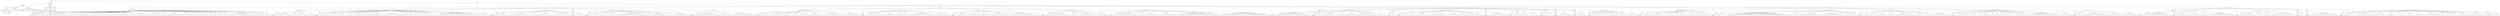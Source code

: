 digraph Tree {
	"t0" [label = "TEI"];
	"t1" [label = "teiHeader"];
	"t2" [label = "fileDesc"];
	"t3" [label = "titleStmt"];
	"t4" [label = "title"];
	"t5" [label = "title"];
	"t6" [label = "author"];
	"t7" [label = "surname"];
	"t8" [label = "forename"];
	"t9" [label = "date"];
	"t10" [label = "publicationStmt"];
	"t11" [label = "p"];
	"t12" [label = "idno"];
	"t13" [label = "sourceDesc"];
	"t14" [label = "genre"];
	"t15" [label = "inspiration"];
	"t16" [label = "structure"];
	"t17" [label = "type"];
	"t18" [label = "periode"];
	"t19" [label = "taille"];
	"t20" [label = "permalien"];
	"t21" [label = "profileDesc"];
	"t22" [label = "creation"];
	"t23" [label = "date"];
	"t24" [label = "date"];
	"t25" [label = "langUsage"];
	"t26" [label = "language"];
	"t27" [label = "textClass"];
	"t28" [label = "keywords"];
	"t29" [label = "term"];
	"t30" [label = "text"];
	"t31" [label = "body"];
	"t32" [label = "div1"];
	"t33" [label = "head"];
	"t34" [label = "div2"];
	"t35" [label = "head"];
	"t36" [label = "sp"];
	"t37" [label = "l"];
	"t38" [label = "l"];
	"t39" [label = "l"];
	"t40" [label = "l"];
	"t41" [label = "l"];
	"t42" [label = "sp"];
	"t43" [label = "l"];
	"t44" [label = "sp"];
	"t45" [label = "l"];
	"t46" [label = "sp"];
	"t47" [label = "l"];
	"t48" [label = "l"];
	"t49" [label = "l"];
	"t50" [label = "l"];
	"t51" [label = "l"];
	"t52" [label = "l"];
	"t53" [label = "l"];
	"t54" [label = "l"];
	"t55" [label = "l"];
	"t56" [label = "l"];
	"t57" [label = "sp"];
	"t58" [label = "l"];
	"t59" [label = "sp"];
	"t60" [label = "l"];
	"t61" [label = "l"];
	"t62" [label = "sp"];
	"t63" [label = "l"];
	"t64" [label = "sp"];
	"t65" [label = "l"];
	"t66" [label = "l"];
	"t67" [label = "l"];
	"t68" [label = "l"];
	"t69" [label = "sp"];
	"t70" [label = "l"];
	"t71" [label = "sp"];
	"t72" [label = "l"];
	"t73" [label = "sp"];
	"t74" [label = "l"];
	"t75" [label = "sp"];
	"t76" [label = "l"];
	"t77" [label = "l"];
	"t78" [label = "sp"];
	"t79" [label = "l"];
	"t80" [label = "sp"];
	"t81" [label = "l"];
	"t82" [label = "sp"];
	"t83" [label = "l"];
	"t84" [label = "sp"];
	"t85" [label = "l"];
	"t86" [label = "sp"];
	"t87" [label = "l"];
	"t88" [label = "sp"];
	"t89" [label = "l"];
	"t90" [label = "l"];
	"t91" [label = "sp"];
	"t92" [label = "l"];
	"t93" [label = "l"];
	"t94" [label = "l"];
	"t95" [label = "l"];
	"t96" [label = "sp"];
	"t97" [label = "l"];
	"t98" [label = "sp"];
	"t99" [label = "l"];
	"t100" [label = "sp"];
	"t101" [label = "l"];
	"t102" [label = "l"];
	"t103" [label = "l"];
	"t104" [label = "l"];
	"t105" [label = "l"];
	"t106" [label = "l"];
	"t107" [label = "l"];
	"t108" [label = "sp"];
	"t109" [label = "l"];
	"t110" [label = "l"];
	"t111" [label = "l"];
	"t112" [label = "l"];
	"t113" [label = "sp"];
	"t114" [label = "l"];
	"t115" [label = "sp"];
	"t116" [label = "l"];
	"t117" [label = "l"];
	"t118" [label = "sp"];
	"t119" [label = "l"];
	"t120" [label = "l"];
	"t121" [label = "l"];
	"t122" [label = "l"];
	"t123" [label = "l"];
	"t124" [label = "l"];
	"t125" [label = "sp"];
	"t126" [label = "l"];
	"t127" [label = "l"];
	"t128" [label = "l"];
	"t129" [label = "l"];
	"t130" [label = "l"];
	"t131" [label = "sp"];
	"t132" [label = "l"];
	"t133" [label = "sp"];
	"t134" [label = "l"];
	"t135" [label = "sp"];
	"t136" [label = "l"];
	"t137" [label = "sp"];
	"t138" [label = "l"];
	"t139" [label = "l"];
	"t140" [label = "l"];
	"t141" [label = "sp"];
	"t142" [label = "l"];
	"t143" [label = "l"];
	"t144" [label = "sp"];
	"t145" [label = "l"];
	"t146" [label = "l"];
	"t147" [label = "sp"];
	"t148" [label = "l"];
	"t149" [label = "l"];
	"t150" [label = "sp"];
	"t151" [label = "l"];
	"t152" [label = "l"];
	"t153" [label = "sp"];
	"t154" [label = "l"];
	"t155" [label = "l"];
	"t156" [label = "l"];
	"t157" [label = "l"];
	"t158" [label = "l"];
	"t159" [label = "l"];
	"t160" [label = "l"];
	"t161" [label = "l"];
	"t162" [label = "l"];
	"t163" [label = "l"];
	"t164" [label = "sp"];
	"t165" [label = "l"];
	"t166" [label = "sp"];
	"t167" [label = "l"];
	"t168" [label = "sp"];
	"t169" [label = "l"];
	"t170" [label = "sp"];
	"t171" [label = "l"];
	"t172" [label = "l"];
	"t173" [label = "sp"];
	"t174" [label = "l"];
	"t175" [label = "l"];
	"t176" [label = "div1"];
	"t177" [label = "head"];
	"t178" [label = "div2"];
	"t179" [label = "head"];
	"t180" [label = "listPerson"];
	"t181" [label = "sp"];
	"t182" [label = "l"];
	"t183" [label = "l"];
	"t184" [label = "l"];
	"t185" [label = "l"];
	"t186" [label = "l"];
	"t187" [label = "l"];
	"t188" [label = "l"];
	"t189" [label = "sp"];
	"t190" [label = "l"];
	"t191" [label = "sp"];
	"t192" [label = "l"];
	"t193" [label = "sp"];
	"t194" [label = "l"];
	"t195" [label = "l"];
	"t196" [label = "l"];
	"t197" [label = "l"];
	"t198" [label = "l"];
	"t199" [label = "sp"];
	"t200" [label = "l"];
	"t201" [label = "l"];
	"t202" [label = "div2"];
	"t203" [label = "head"];
	"t204" [label = "listPerson"];
	"t205" [label = "sp"];
	"t206" [label = "l"];
	"t207" [label = "l"];
	"t208" [label = "l"];
	"t209" [label = "l"];
	"t210" [label = "sp"];
	"t211" [label = "l"];
	"t212" [label = "sp"];
	"t213" [label = "l"];
	"t214" [label = "l"];
	"t215" [label = "sp"];
	"t216" [label = "l"];
	"t217" [label = "l"];
	"t218" [label = "l"];
	"t219" [label = "l"];
	"t220" [label = "sp"];
	"t221" [label = "l"];
	"t222" [label = "sp"];
	"t223" [label = "l"];
	"t224" [label = "l"];
	"t225" [label = "sp"];
	"t226" [label = "l"];
	"t227" [label = "l"];
	"t228" [label = "sp"];
	"t229" [label = "l"];
	"t230" [label = "sp"];
	"t231" [label = "l"];
	"t232" [label = "sp"];
	"t233" [label = "l"];
	"t234" [label = "sp"];
	"t235" [label = "l"];
	"t236" [label = "sp"];
	"t237" [label = "l"];
	"t238" [label = "l"];
	"t239" [label = "l"];
	"t240" [label = "l"];
	"t241" [label = "l"];
	"t242" [label = "l"];
	"t243" [label = "sp"];
	"t244" [label = "l"];
	"t245" [label = "l"];
	"t246" [label = "l"];
	"t247" [label = "l"];
	"t248" [label = "l"];
	"t249" [label = "l"];
	"t250" [label = "l"];
	"t251" [label = "l"];
	"t252" [label = "sp"];
	"t253" [label = "l"];
	"t254" [label = "l"];
	"t255" [label = "sp"];
	"t256" [label = "l"];
	"t257" [label = "sp"];
	"t258" [label = "l"];
	"t259" [label = "l"];
	"t260" [label = "sp"];
	"t261" [label = "l"];
	"t262" [label = "l"];
	"t263" [label = "sp"];
	"t264" [label = "l"];
	"t265" [label = "sp"];
	"t266" [label = "l"];
	"t267" [label = "sp"];
	"t268" [label = "l"];
	"t269" [label = "sp"];
	"t270" [label = "l"];
	"t271" [label = "sp"];
	"t272" [label = "l"];
	"t273" [label = "l"];
	"t274" [label = "sp"];
	"t275" [label = "l"];
	"t276" [label = "l"];
	"t277" [label = "l"];
	"t278" [label = "l"];
	"t279" [label = "l"];
	"t280" [label = "l"];
	"t281" [label = "l"];
	"t282" [label = "l"];
	"t283" [label = "l"];
	"t284" [label = "l"];
	"t285" [label = "l"];
	"t286" [label = "l"];
	"t287" [label = "l"];
	"t288" [label = "l"];
	"t289" [label = "l"];
	"t290" [label = "l"];
	"t291" [label = "l"];
	"t292" [label = "l"];
	"t293" [label = "sp"];
	"t294" [label = "l"];
	"t295" [label = "sp"];
	"t296" [label = "l"];
	"t297" [label = "l"];
	"t298" [label = "l"];
	"t299" [label = "l"];
	"t300" [label = "div2"];
	"t301" [label = "head"];
	"t302" [label = "listPerson"];
	"t303" [label = "sp"];
	"t304" [label = "l"];
	"t305" [label = "l"];
	"t306" [label = "l"];
	"t307" [label = "l"];
	"t308" [label = "l"];
	"t309" [label = "l"];
	"t310" [label = "sp"];
	"t311" [label = "l"];
	"t312" [label = "l"];
	"t313" [label = "l"];
	"t314" [label = "l"];
	"t315" [label = "l"];
	"t316" [label = "l"];
	"t317" [label = "l"];
	"t318" [label = "l"];
	"t319" [label = "sp"];
	"t320" [label = "l"];
	"t321" [label = "sp"];
	"t322" [label = "l"];
	"t323" [label = "l"];
	"t324" [label = "sp"];
	"t325" [label = "l"];
	"t326" [label = "l"];
	"t327" [label = "l"];
	"t328" [label = "l"];
	"t329" [label = "l"];
	"t330" [label = "l"];
	"t331" [label = "l"];
	"t332" [label = "sp"];
	"t333" [label = "l"];
	"t334" [label = "l"];
	"t335" [label = "sp"];
	"t336" [label = "l"];
	"t337" [label = "sp"];
	"t338" [label = "l"];
	"t339" [label = "sp"];
	"t340" [label = "l"];
	"t341" [label = "sp"];
	"t342" [label = "l"];
	"t343" [label = "l"];
	"t344" [label = "div2"];
	"t345" [label = "head"];
	"t346" [label = "listPerson"];
	"t347" [label = "sp"];
	"t348" [label = "l"];
	"t349" [label = "l"];
	"t350" [label = "l"];
	"t351" [label = "l"];
	"t352" [label = "div2"];
	"t353" [label = "head"];
	"t354" [label = "listPerson"];
	"t355" [label = "sp"];
	"t356" [label = "l"];
	"t357" [label = "l"];
	"t358" [label = "l"];
	"t359" [label = "l"];
	"t360" [label = "sp"];
	"t361" [label = "l"];
	"t362" [label = "l"];
	"t363" [label = "sp"];
	"t364" [label = "l"];
	"t365" [label = "sp"];
	"t366" [label = "l"];
	"t367" [label = "sp"];
	"t368" [label = "l"];
	"t369" [label = "l"];
	"t370" [label = "l"];
	"t371" [label = "l"];
	"t372" [label = "sp"];
	"t373" [label = "l"];
	"t374" [label = "l"];
	"t375" [label = "l"];
	"t376" [label = "l"];
	"t377" [label = "l"];
	"t378" [label = "l"];
	"t379" [label = "l"];
	"t380" [label = "l"];
	"t381" [label = "l"];
	"t382" [label = "l"];
	"t383" [label = "l"];
	"t384" [label = "sp"];
	"t385" [label = "l"];
	"t386" [label = "sp"];
	"t387" [label = "l"];
	"t388" [label = "sp"];
	"t389" [label = "l"];
	"t390" [label = "l"];
	"t391" [label = "l"];
	"t392" [label = "l"];
	"t393" [label = "l"];
	"t394" [label = "l"];
	"t395" [label = "l"];
	"t396" [label = "sp"];
	"t397" [label = "l"];
	"t398" [label = "l"];
	"t399" [label = "sp"];
	"t400" [label = "l"];
	"t401" [label = "l"];
	"t402" [label = "l"];
	"t403" [label = "l"];
	"t404" [label = "l"];
	"t405" [label = "l"];
	"t406" [label = "l"];
	"t407" [label = "div2"];
	"t408" [label = "head"];
	"t409" [label = "listPerson"];
	"t410" [label = "sp"];
	"t411" [label = "l"];
	"t412" [label = "l"];
	"t413" [label = "l"];
	"t414" [label = "l"];
	"t415" [label = "l"];
	"t416" [label = "l"];
	"t417" [label = "l"];
	"t418" [label = "l"];
	"t419" [label = "l"];
	"t420" [label = "l"];
	"t421" [label = "sp"];
	"t422" [label = "l"];
	"t423" [label = "sp"];
	"t424" [label = "l"];
	"t425" [label = "l"];
	"t426" [label = "l"];
	"t427" [label = "l"];
	"t428" [label = "sp"];
	"t429" [label = "l"];
	"t430" [label = "l"];
	"t431" [label = "l"];
	"t432" [label = "l"];
	"t433" [label = "l"];
	"t434" [label = "l"];
	"t435" [label = "l"];
	"t436" [label = "l"];
	"t437" [label = "l"];
	"t438" [label = "l"];
	"t439" [label = "div1"];
	"t440" [label = "head"];
	"t441" [label = "div2"];
	"t442" [label = "head"];
	"t443" [label = "listPerson"];
	"t444" [label = "sp"];
	"t445" [label = "l"];
	"t446" [label = "l"];
	"t447" [label = "l"];
	"t448" [label = "l"];
	"t449" [label = "sp"];
	"t450" [label = "l"];
	"t451" [label = "sp"];
	"t452" [label = "l"];
	"t453" [label = "l"];
	"t454" [label = "l"];
	"t455" [label = "l"];
	"t456" [label = "sp"];
	"t457" [label = "l"];
	"t458" [label = "l"];
	"t459" [label = "l"];
	"t460" [label = "l"];
	"t461" [label = "sp"];
	"t462" [label = "l"];
	"t463" [label = "l"];
	"t464" [label = "l"];
	"t465" [label = "sp"];
	"t466" [label = "l"];
	"t467" [label = "l"];
	"t468" [label = "l"];
	"t469" [label = "sp"];
	"t470" [label = "l"];
	"t471" [label = "sp"];
	"t472" [label = "l"];
	"t473" [label = "l"];
	"t474" [label = "l"];
	"t475" [label = "l"];
	"t476" [label = "l"];
	"t477" [label = "l"];
	"t478" [label = "sp"];
	"t479" [label = "l"];
	"t480" [label = "l"];
	"t481" [label = "l"];
	"t482" [label = "l"];
	"t483" [label = "l"];
	"t484" [label = "l"];
	"t485" [label = "l"];
	"t486" [label = "l"];
	"t487" [label = "sp"];
	"t488" [label = "l"];
	"t489" [label = "l"];
	"t490" [label = "l"];
	"t491" [label = "l"];
	"t492" [label = "l"];
	"t493" [label = "l"];
	"t494" [label = "l"];
	"t495" [label = "div2"];
	"t496" [label = "head"];
	"t497" [label = "listPerson"];
	"t498" [label = "sp"];
	"t499" [label = "l"];
	"t500" [label = "sp"];
	"t501" [label = "l"];
	"t502" [label = "sp"];
	"t503" [label = "l"];
	"t504" [label = "l"];
	"t505" [label = "l"];
	"t506" [label = "l"];
	"t507" [label = "l"];
	"t508" [label = "l"];
	"t509" [label = "sp"];
	"t510" [label = "l"];
	"t511" [label = "l"];
	"t512" [label = "l"];
	"t513" [label = "l"];
	"t514" [label = "sp"];
	"t515" [label = "l"];
	"t516" [label = "l"];
	"t517" [label = "l"];
	"t518" [label = "sp"];
	"t519" [label = "l"];
	"t520" [label = "sp"];
	"t521" [label = "l"];
	"t522" [label = "l"];
	"t523" [label = "sp"];
	"t524" [label = "l"];
	"t525" [label = "l"];
	"t526" [label = "l"];
	"t527" [label = "l"];
	"t528" [label = "l"];
	"t529" [label = "l"];
	"t530" [label = "l"];
	"t531" [label = "l"];
	"t532" [label = "l"];
	"t533" [label = "l"];
	"t534" [label = "l"];
	"t535" [label = "sp"];
	"t536" [label = "l"];
	"t537" [label = "l"];
	"t538" [label = "l"];
	"t539" [label = "l"];
	"t540" [label = "l"];
	"t541" [label = "sp"];
	"t542" [label = "l"];
	"t543" [label = "div2"];
	"t544" [label = "head"];
	"t545" [label = "listPerson"];
	"t546" [label = "sp"];
	"t547" [label = "l"];
	"t548" [label = "l"];
	"t549" [label = "l"];
	"t550" [label = "l"];
	"t551" [label = "l"];
	"t552" [label = "sp"];
	"t553" [label = "l"];
	"t554" [label = "l"];
	"t555" [label = "l"];
	"t556" [label = "l"];
	"t557" [label = "sp"];
	"t558" [label = "l"];
	"t559" [label = "sp"];
	"t560" [label = "l"];
	"t561" [label = "l"];
	"t562" [label = "l"];
	"t563" [label = "l"];
	"t564" [label = "l"];
	"t565" [label = "sp"];
	"t566" [label = "l"];
	"t567" [label = "l"];
	"t568" [label = "l"];
	"t569" [label = "l"];
	"t570" [label = "l"];
	"t571" [label = "l"];
	"t572" [label = "l"];
	"t573" [label = "sp"];
	"t574" [label = "l"];
	"t575" [label = "l"];
	"t576" [label = "l"];
	"t577" [label = "l"];
	"t578" [label = "l"];
	"t579" [label = "l"];
	"t580" [label = "l"];
	"t581" [label = "l"];
	"t582" [label = "l"];
	"t583" [label = "l"];
	"t584" [label = "l"];
	"t585" [label = "sp"];
	"t586" [label = "l"];
	"t587" [label = "l"];
	"t588" [label = "div2"];
	"t589" [label = "head"];
	"t590" [label = "listPerson"];
	"t591" [label = "sp"];
	"t592" [label = "l"];
	"t593" [label = "sp"];
	"t594" [label = "l"];
	"t595" [label = "l"];
	"t596" [label = "l"];
	"t597" [label = "l"];
	"t598" [label = "l"];
	"t599" [label = "l"];
	"t600" [label = "l"];
	"t601" [label = "l"];
	"t602" [label = "l"];
	"t603" [label = "sp"];
	"t604" [label = "l"];
	"t605" [label = "l"];
	"t606" [label = "l"];
	"t607" [label = "sp"];
	"t608" [label = "l"];
	"t609" [label = "sp"];
	"t610" [label = "l"];
	"t611" [label = "l"];
	"t612" [label = "l"];
	"t613" [label = "l"];
	"t614" [label = "l"];
	"t615" [label = "l"];
	"t616" [label = "sp"];
	"t617" [label = "l"];
	"t618" [label = "sp"];
	"t619" [label = "l"];
	"t620" [label = "l"];
	"t621" [label = "l"];
	"t622" [label = "l"];
	"t623" [label = "l"];
	"t624" [label = "div2"];
	"t625" [label = "head"];
	"t626" [label = "listPerson"];
	"t627" [label = "sp"];
	"t628" [label = "l"];
	"t629" [label = "sp"];
	"t630" [label = "l"];
	"t631" [label = "l"];
	"t632" [label = "l"];
	"t633" [label = "l"];
	"t634" [label = "l"];
	"t635" [label = "l"];
	"t636" [label = "l"];
	"t637" [label = "l"];
	"t638" [label = "l"];
	"t639" [label = "sp"];
	"t640" [label = "l"];
	"t641" [label = "sp"];
	"t642" [label = "l"];
	"t643" [label = "sp"];
	"t644" [label = "l"];
	"t645" [label = "l"];
	"t646" [label = "l"];
	"t647" [label = "l"];
	"t648" [label = "l"];
	"t649" [label = "l"];
	"t650" [label = "l"];
	"t651" [label = "sp"];
	"t652" [label = "l"];
	"t653" [label = "l"];
	"t654" [label = "l"];
	"t655" [label = "l"];
	"t656" [label = "l"];
	"t657" [label = "l"];
	"t658" [label = "l"];
	"t659" [label = "sp"];
	"t660" [label = "l"];
	"t661" [label = "l"];
	"t662" [label = "l"];
	"t663" [label = "l"];
	"t664" [label = "l"];
	"t665" [label = "l"];
	"t666" [label = "l"];
	"t667" [label = "l"];
	"t668" [label = "l"];
	"t669" [label = "l"];
	"t670" [label = "l"];
	"t671" [label = "l"];
	"t672" [label = "l"];
	"t673" [label = "l"];
	"t674" [label = "l"];
	"t675" [label = "l"];
	"t676" [label = "sp"];
	"t677" [label = "l"];
	"t678" [label = "sp"];
	"t679" [label = "l"];
	"t680" [label = "sp"];
	"t681" [label = "l"];
	"t682" [label = "l"];
	"t683" [label = "l"];
	"t684" [label = "l"];
	"t685" [label = "l"];
	"t686" [label = "l"];
	"t687" [label = "l"];
	"t688" [label = "l"];
	"t689" [label = "l"];
	"t690" [label = "l"];
	"t691" [label = "l"];
	"t692" [label = "l"];
	"t693" [label = "l"];
	"t694" [label = "l"];
	"t695" [label = "l"];
	"t696" [label = "l"];
	"t697" [label = "l"];
	"t698" [label = "l"];
	"t699" [label = "l"];
	"t700" [label = "l"];
	"t701" [label = "div1"];
	"t702" [label = "head"];
	"t703" [label = "div2"];
	"t704" [label = "head"];
	"t705" [label = "listPerson"];
	"t706" [label = "sp"];
	"t707" [label = "l"];
	"t708" [label = "l"];
	"t709" [label = "l"];
	"t710" [label = "l"];
	"t711" [label = "l"];
	"t712" [label = "l"];
	"t713" [label = "l"];
	"t714" [label = "l"];
	"t715" [label = "l"];
	"t716" [label = "l"];
	"t717" [label = "l"];
	"t718" [label = "l"];
	"t719" [label = "l"];
	"t720" [label = "l"];
	"t721" [label = "l"];
	"t722" [label = "div2"];
	"t723" [label = "head"];
	"t724" [label = "listPerson"];
	"t725" [label = "sp"];
	"t726" [label = "l"];
	"t727" [label = "l"];
	"t728" [label = "sp"];
	"t729" [label = "l"];
	"t730" [label = "sp"];
	"t731" [label = "l"];
	"t732" [label = "l"];
	"t733" [label = "l"];
	"t734" [label = "l"];
	"t735" [label = "l"];
	"t736" [label = "sp"];
	"t737" [label = "l"];
	"t738" [label = "l"];
	"t739" [label = "l"];
	"t740" [label = "l"];
	"t741" [label = "sp"];
	"t742" [label = "l"];
	"t743" [label = "l"];
	"t744" [label = "l"];
	"t745" [label = "l"];
	"t746" [label = "l"];
	"t747" [label = "sp"];
	"t748" [label = "l"];
	"t749" [label = "l"];
	"t750" [label = "l"];
	"t751" [label = "l"];
	"t752" [label = "l"];
	"t753" [label = "l"];
	"t754" [label = "sp"];
	"t755" [label = "l"];
	"t756" [label = "sp"];
	"t757" [label = "l"];
	"t758" [label = "sp"];
	"t759" [label = "l"];
	"t760" [label = "l"];
	"t761" [label = "l"];
	"t762" [label = "l"];
	"t763" [label = "div2"];
	"t764" [label = "head"];
	"t765" [label = "listPerson"];
	"t766" [label = "sp"];
	"t767" [label = "l"];
	"t768" [label = "l"];
	"t769" [label = "div2"];
	"t770" [label = "head"];
	"t771" [label = "listPerson"];
	"t772" [label = "sp"];
	"t773" [label = "l"];
	"t774" [label = "l"];
	"t775" [label = "l"];
	"t776" [label = "sp"];
	"t777" [label = "l"];
	"t778" [label = "l"];
	"t779" [label = "l"];
	"t780" [label = "sp"];
	"t781" [label = "l"];
	"t782" [label = "l"];
	"t783" [label = "l"];
	"t784" [label = "l"];
	"t785" [label = "l"];
	"t786" [label = "sp"];
	"t787" [label = "l"];
	"t788" [label = "sp"];
	"t789" [label = "l"];
	"t790" [label = "l"];
	"t791" [label = "l"];
	"t792" [label = "l"];
	"t793" [label = "l"];
	"t794" [label = "l"];
	"t795" [label = "l"];
	"t796" [label = "sp"];
	"t797" [label = "l"];
	"t798" [label = "l"];
	"t799" [label = "l"];
	"t800" [label = "l"];
	"t801" [label = "l"];
	"t802" [label = "l"];
	"t803" [label = "sp"];
	"t804" [label = "l"];
	"t805" [label = "l"];
	"t806" [label = "sp"];
	"t807" [label = "l"];
	"t808" [label = "l"];
	"t809" [label = "sp"];
	"t810" [label = "l"];
	"t811" [label = "sp"];
	"t812" [label = "l"];
	"t813" [label = "l"];
	"t814" [label = "l"];
	"t815" [label = "l"];
	"t816" [label = "div2"];
	"t817" [label = "head"];
	"t818" [label = "listPerson"];
	"t819" [label = "sp"];
	"t820" [label = "l"];
	"t821" [label = "l"];
	"t822" [label = "l"];
	"t823" [label = "l"];
	"t824" [label = "l"];
	"t825" [label = "l"];
	"t826" [label = "l"];
	"t827" [label = "l"];
	"t828" [label = "div2"];
	"t829" [label = "head"];
	"t830" [label = "listPerson"];
	"t831" [label = "sp"];
	"t832" [label = "l"];
	"t833" [label = "l"];
	"t834" [label = "l"];
	"t835" [label = "l"];
	"t836" [label = "sp"];
	"t837" [label = "l"];
	"t838" [label = "l"];
	"t839" [label = "l"];
	"t840" [label = "sp"];
	"t841" [label = "l"];
	"t842" [label = "l"];
	"t843" [label = "l"];
	"t844" [label = "l"];
	"t845" [label = "div2"];
	"t846" [label = "head"];
	"t847" [label = "listPerson"];
	"t848" [label = "sp"];
	"t849" [label = "l"];
	"t850" [label = "l"];
	"t851" [label = "sp"];
	"t852" [label = "l"];
	"t853" [label = "sp"];
	"t854" [label = "l"];
	"t855" [label = "div2"];
	"t856" [label = "head"];
	"t857" [label = "listPerson"];
	"t858" [label = "sp"];
	"t859" [label = "l"];
	"t860" [label = "l"];
	"t861" [label = "l"];
	"t862" [label = "l"];
	"t863" [label = "l"];
	"t864" [label = "l"];
	"t865" [label = "div2"];
	"t866" [label = "head"];
	"t867" [label = "listPerson"];
	"t868" [label = "sp"];
	"t869" [label = "l"];
	"t870" [label = "l"];
	"t871" [label = "l"];
	"t872" [label = "l"];
	"t873" [label = "div2"];
	"t874" [label = "head"];
	"t875" [label = "listPerson"];
	"t876" [label = "sp"];
	"t877" [label = "l"];
	"t878" [label = "sp"];
	"t879" [label = "l"];
	"t880" [label = "sp"];
	"t881" [label = "l"];
	"t882" [label = "sp"];
	"t883" [label = "l"];
	"t884" [label = "sp"];
	"t885" [label = "l"];
	"t886" [label = "sp"];
	"t887" [label = "l"];
	"t888" [label = "sp"];
	"t889" [label = "l"];
	"t890" [label = "l"];
	"t891" [label = "sp"];
	"t892" [label = "l"];
	"t893" [label = "sp"];
	"t894" [label = "l"];
	"t895" [label = "sp"];
	"t896" [label = "l"];
	"t897" [label = "sp"];
	"t898" [label = "l"];
	"t899" [label = "l"];
	"t900" [label = "l"];
	"t901" [label = "l"];
	"t902" [label = "sp"];
	"t903" [label = "l"];
	"t904" [label = "l"];
	"t905" [label = "l"];
	"t906" [label = "l"];
	"t907" [label = "div1"];
	"t908" [label = "head"];
	"t909" [label = "div2"];
	"t910" [label = "head"];
	"t911" [label = "listPerson"];
	"t912" [label = "sp"];
	"t913" [label = "l"];
	"t914" [label = "l"];
	"t915" [label = "l"];
	"t916" [label = "sp"];
	"t917" [label = "l"];
	"t918" [label = "l"];
	"t919" [label = "l"];
	"t920" [label = "l"];
	"t921" [label = "l"];
	"t922" [label = "l"];
	"t923" [label = "sp"];
	"t924" [label = "l"];
	"t925" [label = "sp"];
	"t926" [label = "l"];
	"t927" [label = "l"];
	"t928" [label = "sp"];
	"t929" [label = "l"];
	"t930" [label = "l"];
	"t931" [label = "sp"];
	"t932" [label = "l"];
	"t933" [label = "sp"];
	"t934" [label = "l"];
	"t935" [label = "sp"];
	"t936" [label = "l"];
	"t937" [label = "l"];
	"t938" [label = "sp"];
	"t939" [label = "l"];
	"t940" [label = "l"];
	"t941" [label = "l"];
	"t942" [label = "l"];
	"t943" [label = "l"];
	"t944" [label = "sp"];
	"t945" [label = "l"];
	"t946" [label = "l"];
	"t947" [label = "sp"];
	"t948" [label = "l"];
	"t949" [label = "sp"];
	"t950" [label = "l"];
	"t951" [label = "l"];
	"t952" [label = "div2"];
	"t953" [label = "head"];
	"t954" [label = "listPerson"];
	"t955" [label = "sp"];
	"t956" [label = "l"];
	"t957" [label = "l"];
	"t958" [label = "l"];
	"t959" [label = "l"];
	"t960" [label = "sp"];
	"t961" [label = "l"];
	"t962" [label = "l"];
	"t963" [label = "l"];
	"t964" [label = "l"];
	"t965" [label = "l"];
	"t966" [label = "l"];
	"t967" [label = "l"];
	"t968" [label = "l"];
	"t969" [label = "l"];
	"t970" [label = "l"];
	"t971" [label = "l"];
	"t972" [label = "l"];
	"t973" [label = "l"];
	"t974" [label = "l"];
	"t975" [label = "l"];
	"t976" [label = "l"];
	"t977" [label = "l"];
	"t978" [label = "l"];
	"t979" [label = "l"];
	"t980" [label = "l"];
	"t981" [label = "l"];
	"t982" [label = "l"];
	"t983" [label = "l"];
	"t984" [label = "l"];
	"t985" [label = "l"];
	"t986" [label = "l"];
	"t987" [label = "sp"];
	"t988" [label = "l"];
	"t989" [label = "l"];
	"t990" [label = "l"];
	"t991" [label = "l"];
	"t992" [label = "sp"];
	"t993" [label = "l"];
	"t994" [label = "l"];
	"t995" [label = "l"];
	"t996" [label = "l"];
	"t997" [label = "l"];
	"t998" [label = "l"];
	"t999" [label = "l"];
	"t1000" [label = "l"];
	"t1001" [label = "l"];
	"t1002" [label = "sp"];
	"t1003" [label = "l"];
	"t1004" [label = "l"];
	"t1005" [label = "l"];
	"t1006" [label = "l"];
	"t1007" [label = "l"];
	"t1008" [label = "l"];
	"t1009" [label = "l"];
	"t1010" [label = "l"];
	"t1011" [label = "sp"];
	"t1012" [label = "l"];
	"t1013" [label = "sp"];
	"t1014" [label = "l"];
	"t1015" [label = "sp"];
	"t1016" [label = "l"];
	"t1017" [label = "l"];
	"t1018" [label = "sp"];
	"t1019" [label = "l"];
	"t1020" [label = "l"];
	"t1021" [label = "sp"];
	"t1022" [label = "l"];
	"t1023" [label = "div2"];
	"t1024" [label = "head"];
	"t1025" [label = "listPerson"];
	"t1026" [label = "sp"];
	"t1027" [label = "l"];
	"t1028" [label = "l"];
	"t1029" [label = "l"];
	"t1030" [label = "sp"];
	"t1031" [label = "l"];
	"t1032" [label = "l"];
	"t1033" [label = "l"];
	"t1034" [label = "sp"];
	"t1035" [label = "l"];
	"t1036" [label = "l"];
	"t1037" [label = "l"];
	"t1038" [label = "l"];
	"t1039" [label = "sp"];
	"t1040" [label = "l"];
	"t1041" [label = "l"];
	"t1042" [label = "sp"];
	"t1043" [label = "l"];
	"t1044" [label = "l"];
	"t1045" [label = "sp"];
	"t1046" [label = "l"];
	"t1047" [label = "l"];
	"t1048" [label = "l"];
	"t1049" [label = "l"];
	"t1050" [label = "l"];
	"t1051" [label = "l"];
	"t1052" [label = "l"];
	"t1053" [label = "sp"];
	"t1054" [label = "l"];
	"t1055" [label = "sp"];
	"t1056" [label = "l"];
	"t1057" [label = "l"];
	"t1058" [label = "l"];
	"t1059" [label = "l"];
	"t1060" [label = "sp"];
	"t1061" [label = "l"];
	"t1062" [label = "l"];
	"t1063" [label = "sp"];
	"t1064" [label = "l"];
	"t1065" [label = "l"];
	"t1066" [label = "l"];
	"t1067" [label = "l"];
	"t1068" [label = "l"];
	"t1069" [label = "l"];
	"t1070" [label = "l"];
	"t1071" [label = "l"];
	"t1072" [label = "div2"];
	"t1073" [label = "head"];
	"t1074" [label = "listPerson"];
	"t1075" [label = "sp"];
	"t1076" [label = "l"];
	"t1077" [label = "l"];
	"t1078" [label = "sp"];
	"t1079" [label = "l"];
	"t1080" [label = "l"];
	"t1081" [label = "sp"];
	"t1082" [label = "l"];
	"t1083" [label = "l"];
	"t1084" [label = "sp"];
	"t1085" [label = "l"];
	"t1086" [label = "l"];
	"t1087" [label = "l"];
	"t1088" [label = "sp"];
	"t1089" [label = "l"];
	"t1090" [label = "sp"];
	"t1091" [label = "l"];
	"t1092" [label = "l"];
	"t1093" [label = "l"];
	"t1094" [label = "l"];
	"t1095" [label = "sp"];
	"t1096" [label = "l"];
	"t1097" [label = "l"];
	"t1098" [label = "sp"];
	"t1099" [label = "l"];
	"t1100" [label = "l"];
	"t1101" [label = "l"];
	"t1102" [label = "sp"];
	"t1103" [label = "l"];
	"t1104" [label = "l"];
	"t1105" [label = "sp"];
	"t1106" [label = "l"];
	"t1107" [label = "sp"];
	"t1108" [label = "l"];
	"t1109" [label = "l"];
	"t1110" [label = "sp"];
	"t1111" [label = "l"];
	"t1112" [label = "sp"];
	"t1113" [label = "l"];
	"t1114" [label = "sp"];
	"t1115" [label = "l"];
	"t1116" [label = "sp"];
	"t1117" [label = "l"];
	"t1118" [label = "l"];
	"t1119" [label = "sp"];
	"t1120" [label = "l"];
	"t1121" [label = "l"];
	"t1122" [label = "l"];
	"t1123" [label = "l"];
	"t1124" [label = "l"];
	"t1125" [label = "l"];
	"t1126" [label = "l"];
	"t1127" [label = "l"];
	"t1128" [label = "l"];
	"t1129" [label = "l"];
	"t1130" [label = "l"];
	"t1131" [label = "l"];
	"t1132" [label = "l"];
	"t1133" [label = "l"];
	"t1134" [label = "sp"];
	"t1135" [label = "l"];
	"t1136" [label = "l"];
	"t1137" [label = "l"];
	"t1138" [label = "l"];
	"t1139" [label = "l"];
	"t1140" [label = "div2"];
	"t1141" [label = "head"];
	"t1142" [label = "listPerson"];
	"t1143" [label = "sp"];
	"t1144" [label = "l"];
	"t1145" [label = "l"];
	"t1146" [label = "sp"];
	"t1147" [label = "l"];
	"t1148" [label = "l"];
	"t1149" [label = "l"];
	"t1150" [label = "l"];
	"t1151" [label = "l"];
	"t1152" [label = "l"];
	"t1153" [label = "l"];
	"t1154" [label = "l"];
	"t1155" [label = "l"];
	"t1156" [label = "l"];
	"t1157" [label = "l"];
	"t1158" [label = "sp"];
	"t1159" [label = "l"];
	"t1160" [label = "l"];
	"t1161" [label = "l"];
	"t1162" [label = "l"];
	"t1163" [label = "l"];
	"t1164" [label = "l"];
	"t1165" [label = "sp"];
	"t1166" [label = "l"];
	"t1167" [label = "l"];
	"t1168" [label = "l"];
	"t1169" [label = "l"];
	"t1170" [label = "l"];
	"t1171" [label = "l"];
	"t1172" [label = "div1"];
	"t1173" [label = "head"];
	"t1174" [label = "div2"];
	"t1175" [label = "head"];
	"t1176" [label = "listPerson"];
	"t1177" [label = "sp"];
	"t1178" [label = "l"];
	"t1179" [label = "l"];
	"t1180" [label = "l"];
	"t1181" [label = "l"];
	"t1182" [label = "l"];
	"t1183" [label = "l"];
	"t1184" [label = "l"];
	"t1185" [label = "l"];
	"t1186" [label = "l"];
	"t1187" [label = "l"];
	"t1188" [label = "l"];
	"t1189" [label = "l"];
	"t1190" [label = "div2"];
	"t1191" [label = "head"];
	"t1192" [label = "listPerson"];
	"t1193" [label = "sp"];
	"t1194" [label = "l"];
	"t1195" [label = "sp"];
	"t1196" [label = "l"];
	"t1197" [label = "l"];
	"t1198" [label = "l"];
	"t1199" [label = "sp"];
	"t1200" [label = "l"];
	"t1201" [label = "l"];
	"t1202" [label = "l"];
	"t1203" [label = "l"];
	"t1204" [label = "l"];
	"t1205" [label = "l"];
	"t1206" [label = "l"];
	"t1207" [label = "sp"];
	"t1208" [label = "l"];
	"t1209" [label = "l"];
	"t1210" [label = "sp"];
	"t1211" [label = "l"];
	"t1212" [label = "l"];
	"t1213" [label = "l"];
	"t1214" [label = "l"];
	"t1215" [label = "l"];
	"t1216" [label = "l"];
	"t1217" [label = "l"];
	"t1218" [label = "l"];
	"t1219" [label = "l"];
	"t1220" [label = "l"];
	"t1221" [label = "l"];
	"t1222" [label = "div2"];
	"t1223" [label = "head"];
	"t1224" [label = "listPerson"];
	"t1225" [label = "sp"];
	"t1226" [label = "l"];
	"t1227" [label = "l"];
	"t1228" [label = "l"];
	"t1229" [label = "l"];
	"t1230" [label = "l"];
	"t1231" [label = "l"];
	"t1232" [label = "l"];
	"t1233" [label = "sp"];
	"t1234" [label = "l"];
	"t1235" [label = "sp"];
	"t1236" [label = "l"];
	"t1237" [label = "l"];
	"t1238" [label = "sp"];
	"t1239" [label = "l"];
	"t1240" [label = "l"];
	"t1241" [label = "l"];
	"t1242" [label = "sp"];
	"t1243" [label = "l"];
	"t1244" [label = "l"];
	"t1245" [label = "l"];
	"t1246" [label = "l"];
	"t1247" [label = "l"];
	"t1248" [label = "l"];
	"t1249" [label = "l"];
	"t1250" [label = "l"];
	"t1251" [label = "l"];
	"t1252" [label = "sp"];
	"t1253" [label = "l"];
	"t1254" [label = "div2"];
	"t1255" [label = "head"];
	"t1256" [label = "listPerson"];
	"t1257" [label = "sp"];
	"t1258" [label = "l"];
	"t1259" [label = "l"];
	"t1260" [label = "div2"];
	"t1261" [label = "head"];
	"t1262" [label = "listPerson"];
	"t1263" [label = "sp"];
	"t1264" [label = "l"];
	"t1265" [label = "l"];
	"t1266" [label = "l"];
	"t1267" [label = "l"];
	"t1268" [label = "l"];
	"t1269" [label = "l"];
	"t1270" [label = "l"];
	"t1271" [label = "l"];
	"t1272" [label = "l"];
	"t1273" [label = "l"];
	"t1274" [label = "l"];
	"t1275" [label = "l"];
	"t1276" [label = "div2"];
	"t1277" [label = "head"];
	"t1278" [label = "listPerson"];
	"t1279" [label = "sp"];
	"t1280" [label = "l"];
	"t1281" [label = "l"];
	"t1282" [label = "l"];
	"t1283" [label = "sp"];
	"t1284" [label = "l"];
	"t1285" [label = "sp"];
	"t1286" [label = "l"];
	"t1287" [label = "sp"];
	"t1288" [label = "l"];
	"t1289" [label = "l"];
	"t1290" [label = "l"];
	"t1291" [label = "l"];
	"t1292" [label = "l"];
	"t1293" [label = "l"];
	"t1294" [label = "sp"];
	"t1295" [label = "l"];
	"t1296" [label = "l"];
	"t1297" [label = "l"];
	"t1298" [label = "l"];
	"t1299" [label = "l"];
	"t1300" [label = "l"];
	"t1301" [label = "sp"];
	"t1302" [label = "l"];
	"t1303" [label = "l"];
	"t1304" [label = "l"];
	"t1305" [label = "l"];
	"t1306" [label = "sp"];
	"t1307" [label = "l"];
	"t1308" [label = "l"];
	"t1309" [label = "sp"];
	"t1310" [label = "l"];
	"t1311" [label = "l"];
	"t1312" [label = "sp"];
	"t1313" [label = "l"];
	"t1314" [label = "l"];
	"t1315" [label = "sp"];
	"t1316" [label = "l"];
	"t1317" [label = "l"];
	"t1318" [label = "sp"];
	"t1319" [label = "l"];
	"t1320" [label = "l"];
	"t1321" [label = "l"];
	"t1322" [label = "l"];
	"t1323" [label = "sp"];
	"t1324" [label = "l"];
	"t1325" [label = "l"];
	"t1326" [label = "l"];
	"t1327" [label = "l"];
	"t1328" [label = "l"];
	"t1329" [label = "l"];
	"t1330" [label = "l"];
	"t1331" [label = "sp"];
	"t1332" [label = "l"];
	"t1333" [label = "l"];
	"t1334" [label = "sp"];
	"t1335" [label = "l"];
	"t1336" [label = "l"];
	"t1337" [label = "sp"];
	"t1338" [label = "l"];
	"t1339" [label = "sp"];
	"t1340" [label = "l"];
	"t1341" [label = "sp"];
	"t1342" [label = "l"];
	"t1343" [label = "l"];
	"t1344" [label = "l"];
	"t1345" [label = "l"];
	"t1346" [label = "l"];
	"t1347" [label = "l"];
	"t1348" [label = "sp"];
	"t1349" [label = "l"];
	"t1350" [label = "l"];
	"t1351" [label = "l"];
	"t1352" [label = "l"];
	"t1353" [label = "l"];
	"t1354" [label = "sp"];
	"t1355" [label = "l"];
	"t1356" [label = "l"];
	"t1357" [label = "l"];
	"t1358" [label = "l"];
	"t1359" [label = "l"];
	"t1360" [label = "sp"];
	"t1361" [label = "l"];
	"t1362" [label = "l"];
	"t0" -> "t1";
	"t1" -> "t2";
	"t2" -> "t3";
	"t3" -> "t4";
	"t3" -> "t5";
	"t3" -> "t6";
	"t6" -> "t7";
	"t6" -> "t8";
	"t3" -> "t9";
	"t2" -> "t10";
	"t10" -> "t11";
	"t10" -> "t12";
	"t2" -> "t13";
	"t13" -> "t14";
	"t13" -> "t15";
	"t13" -> "t16";
	"t13" -> "t17";
	"t13" -> "t18";
	"t13" -> "t19";
	"t13" -> "t20";
	"t1" -> "t21";
	"t21" -> "t22";
	"t22" -> "t23";
	"t22" -> "t24";
	"t21" -> "t25";
	"t25" -> "t26";
	"t21" -> "t27";
	"t27" -> "t28";
	"t28" -> "t29";
	"t0" -> "t30";
	"t30" -> "t31";
	"t31" -> "t32";
	"t32" -> "t33";
	"t32" -> "t34";
	"t34" -> "t35";
	"t34" -> "t36";
	"t36" -> "t37";
	"t36" -> "t38";
	"t36" -> "t39";
	"t36" -> "t40";
	"t36" -> "t41";
	"t34" -> "t42";
	"t42" -> "t43";
	"t34" -> "t44";
	"t44" -> "t45";
	"t34" -> "t46";
	"t46" -> "t47";
	"t46" -> "t48";
	"t46" -> "t49";
	"t46" -> "t50";
	"t46" -> "t51";
	"t46" -> "t52";
	"t46" -> "t53";
	"t46" -> "t54";
	"t46" -> "t55";
	"t46" -> "t56";
	"t34" -> "t57";
	"t57" -> "t58";
	"t34" -> "t59";
	"t59" -> "t60";
	"t59" -> "t61";
	"t34" -> "t62";
	"t62" -> "t63";
	"t34" -> "t64";
	"t64" -> "t65";
	"t64" -> "t66";
	"t64" -> "t67";
	"t64" -> "t68";
	"t34" -> "t69";
	"t69" -> "t70";
	"t34" -> "t71";
	"t71" -> "t72";
	"t34" -> "t73";
	"t73" -> "t74";
	"t34" -> "t75";
	"t75" -> "t76";
	"t75" -> "t77";
	"t34" -> "t78";
	"t78" -> "t79";
	"t34" -> "t80";
	"t80" -> "t81";
	"t34" -> "t82";
	"t82" -> "t83";
	"t34" -> "t84";
	"t84" -> "t85";
	"t34" -> "t86";
	"t86" -> "t87";
	"t34" -> "t88";
	"t88" -> "t89";
	"t88" -> "t90";
	"t34" -> "t91";
	"t91" -> "t92";
	"t91" -> "t93";
	"t91" -> "t94";
	"t91" -> "t95";
	"t34" -> "t96";
	"t96" -> "t97";
	"t34" -> "t98";
	"t98" -> "t99";
	"t34" -> "t100";
	"t100" -> "t101";
	"t100" -> "t102";
	"t100" -> "t103";
	"t100" -> "t104";
	"t100" -> "t105";
	"t100" -> "t106";
	"t100" -> "t107";
	"t34" -> "t108";
	"t108" -> "t109";
	"t108" -> "t110";
	"t108" -> "t111";
	"t108" -> "t112";
	"t34" -> "t113";
	"t113" -> "t114";
	"t34" -> "t115";
	"t115" -> "t116";
	"t115" -> "t117";
	"t34" -> "t118";
	"t118" -> "t119";
	"t118" -> "t120";
	"t118" -> "t121";
	"t118" -> "t122";
	"t118" -> "t123";
	"t118" -> "t124";
	"t34" -> "t125";
	"t125" -> "t126";
	"t125" -> "t127";
	"t125" -> "t128";
	"t125" -> "t129";
	"t125" -> "t130";
	"t34" -> "t131";
	"t131" -> "t132";
	"t34" -> "t133";
	"t133" -> "t134";
	"t34" -> "t135";
	"t135" -> "t136";
	"t34" -> "t137";
	"t137" -> "t138";
	"t137" -> "t139";
	"t137" -> "t140";
	"t34" -> "t141";
	"t141" -> "t142";
	"t141" -> "t143";
	"t34" -> "t144";
	"t144" -> "t145";
	"t144" -> "t146";
	"t34" -> "t147";
	"t147" -> "t148";
	"t147" -> "t149";
	"t34" -> "t150";
	"t150" -> "t151";
	"t150" -> "t152";
	"t34" -> "t153";
	"t153" -> "t154";
	"t153" -> "t155";
	"t153" -> "t156";
	"t153" -> "t157";
	"t153" -> "t158";
	"t153" -> "t159";
	"t153" -> "t160";
	"t153" -> "t161";
	"t153" -> "t162";
	"t153" -> "t163";
	"t34" -> "t164";
	"t164" -> "t165";
	"t34" -> "t166";
	"t166" -> "t167";
	"t34" -> "t168";
	"t168" -> "t169";
	"t34" -> "t170";
	"t170" -> "t171";
	"t170" -> "t172";
	"t34" -> "t173";
	"t173" -> "t174";
	"t173" -> "t175";
	"t31" -> "t176";
	"t176" -> "t177";
	"t176" -> "t178";
	"t178" -> "t179";
	"t179" -> "t180";
	"t178" -> "t181";
	"t181" -> "t182";
	"t181" -> "t183";
	"t181" -> "t184";
	"t181" -> "t185";
	"t181" -> "t186";
	"t181" -> "t187";
	"t181" -> "t188";
	"t178" -> "t189";
	"t189" -> "t190";
	"t178" -> "t191";
	"t191" -> "t192";
	"t178" -> "t193";
	"t193" -> "t194";
	"t193" -> "t195";
	"t193" -> "t196";
	"t193" -> "t197";
	"t193" -> "t198";
	"t178" -> "t199";
	"t199" -> "t200";
	"t199" -> "t201";
	"t176" -> "t202";
	"t202" -> "t203";
	"t203" -> "t204";
	"t202" -> "t205";
	"t205" -> "t206";
	"t205" -> "t207";
	"t205" -> "t208";
	"t205" -> "t209";
	"t202" -> "t210";
	"t210" -> "t211";
	"t202" -> "t212";
	"t212" -> "t213";
	"t212" -> "t214";
	"t202" -> "t215";
	"t215" -> "t216";
	"t215" -> "t217";
	"t215" -> "t218";
	"t215" -> "t219";
	"t202" -> "t220";
	"t220" -> "t221";
	"t202" -> "t222";
	"t222" -> "t223";
	"t222" -> "t224";
	"t202" -> "t225";
	"t225" -> "t226";
	"t225" -> "t227";
	"t202" -> "t228";
	"t228" -> "t229";
	"t202" -> "t230";
	"t230" -> "t231";
	"t202" -> "t232";
	"t232" -> "t233";
	"t202" -> "t234";
	"t234" -> "t235";
	"t202" -> "t236";
	"t236" -> "t237";
	"t236" -> "t238";
	"t236" -> "t239";
	"t236" -> "t240";
	"t236" -> "t241";
	"t236" -> "t242";
	"t202" -> "t243";
	"t243" -> "t244";
	"t243" -> "t245";
	"t243" -> "t246";
	"t243" -> "t247";
	"t243" -> "t248";
	"t243" -> "t249";
	"t243" -> "t250";
	"t243" -> "t251";
	"t202" -> "t252";
	"t252" -> "t253";
	"t252" -> "t254";
	"t202" -> "t255";
	"t255" -> "t256";
	"t202" -> "t257";
	"t257" -> "t258";
	"t257" -> "t259";
	"t202" -> "t260";
	"t260" -> "t261";
	"t260" -> "t262";
	"t202" -> "t263";
	"t263" -> "t264";
	"t202" -> "t265";
	"t265" -> "t266";
	"t202" -> "t267";
	"t267" -> "t268";
	"t202" -> "t269";
	"t269" -> "t270";
	"t202" -> "t271";
	"t271" -> "t272";
	"t271" -> "t273";
	"t202" -> "t274";
	"t274" -> "t275";
	"t274" -> "t276";
	"t274" -> "t277";
	"t274" -> "t278";
	"t274" -> "t279";
	"t274" -> "t280";
	"t274" -> "t281";
	"t274" -> "t282";
	"t274" -> "t283";
	"t274" -> "t284";
	"t274" -> "t285";
	"t274" -> "t286";
	"t274" -> "t287";
	"t274" -> "t288";
	"t274" -> "t289";
	"t274" -> "t290";
	"t274" -> "t291";
	"t274" -> "t292";
	"t202" -> "t293";
	"t293" -> "t294";
	"t202" -> "t295";
	"t295" -> "t296";
	"t295" -> "t297";
	"t295" -> "t298";
	"t295" -> "t299";
	"t176" -> "t300";
	"t300" -> "t301";
	"t301" -> "t302";
	"t300" -> "t303";
	"t303" -> "t304";
	"t303" -> "t305";
	"t303" -> "t306";
	"t303" -> "t307";
	"t303" -> "t308";
	"t303" -> "t309";
	"t300" -> "t310";
	"t310" -> "t311";
	"t310" -> "t312";
	"t310" -> "t313";
	"t310" -> "t314";
	"t310" -> "t315";
	"t310" -> "t316";
	"t310" -> "t317";
	"t310" -> "t318";
	"t300" -> "t319";
	"t319" -> "t320";
	"t300" -> "t321";
	"t321" -> "t322";
	"t321" -> "t323";
	"t300" -> "t324";
	"t324" -> "t325";
	"t324" -> "t326";
	"t324" -> "t327";
	"t324" -> "t328";
	"t324" -> "t329";
	"t324" -> "t330";
	"t324" -> "t331";
	"t300" -> "t332";
	"t332" -> "t333";
	"t332" -> "t334";
	"t300" -> "t335";
	"t335" -> "t336";
	"t300" -> "t337";
	"t337" -> "t338";
	"t300" -> "t339";
	"t339" -> "t340";
	"t300" -> "t341";
	"t341" -> "t342";
	"t341" -> "t343";
	"t176" -> "t344";
	"t344" -> "t345";
	"t345" -> "t346";
	"t344" -> "t347";
	"t347" -> "t348";
	"t347" -> "t349";
	"t347" -> "t350";
	"t347" -> "t351";
	"t176" -> "t352";
	"t352" -> "t353";
	"t353" -> "t354";
	"t352" -> "t355";
	"t355" -> "t356";
	"t355" -> "t357";
	"t355" -> "t358";
	"t355" -> "t359";
	"t352" -> "t360";
	"t360" -> "t361";
	"t360" -> "t362";
	"t352" -> "t363";
	"t363" -> "t364";
	"t352" -> "t365";
	"t365" -> "t366";
	"t352" -> "t367";
	"t367" -> "t368";
	"t367" -> "t369";
	"t367" -> "t370";
	"t367" -> "t371";
	"t352" -> "t372";
	"t372" -> "t373";
	"t372" -> "t374";
	"t372" -> "t375";
	"t372" -> "t376";
	"t372" -> "t377";
	"t372" -> "t378";
	"t372" -> "t379";
	"t372" -> "t380";
	"t372" -> "t381";
	"t372" -> "t382";
	"t372" -> "t383";
	"t352" -> "t384";
	"t384" -> "t385";
	"t352" -> "t386";
	"t386" -> "t387";
	"t352" -> "t388";
	"t388" -> "t389";
	"t388" -> "t390";
	"t388" -> "t391";
	"t388" -> "t392";
	"t388" -> "t393";
	"t388" -> "t394";
	"t388" -> "t395";
	"t352" -> "t396";
	"t396" -> "t397";
	"t396" -> "t398";
	"t352" -> "t399";
	"t399" -> "t400";
	"t399" -> "t401";
	"t399" -> "t402";
	"t399" -> "t403";
	"t399" -> "t404";
	"t399" -> "t405";
	"t399" -> "t406";
	"t176" -> "t407";
	"t407" -> "t408";
	"t408" -> "t409";
	"t407" -> "t410";
	"t410" -> "t411";
	"t410" -> "t412";
	"t410" -> "t413";
	"t410" -> "t414";
	"t410" -> "t415";
	"t410" -> "t416";
	"t410" -> "t417";
	"t410" -> "t418";
	"t410" -> "t419";
	"t410" -> "t420";
	"t407" -> "t421";
	"t421" -> "t422";
	"t407" -> "t423";
	"t423" -> "t424";
	"t423" -> "t425";
	"t423" -> "t426";
	"t423" -> "t427";
	"t407" -> "t428";
	"t428" -> "t429";
	"t428" -> "t430";
	"t428" -> "t431";
	"t428" -> "t432";
	"t428" -> "t433";
	"t428" -> "t434";
	"t428" -> "t435";
	"t428" -> "t436";
	"t428" -> "t437";
	"t428" -> "t438";
	"t31" -> "t439";
	"t439" -> "t440";
	"t439" -> "t441";
	"t441" -> "t442";
	"t442" -> "t443";
	"t441" -> "t444";
	"t444" -> "t445";
	"t444" -> "t446";
	"t444" -> "t447";
	"t444" -> "t448";
	"t441" -> "t449";
	"t449" -> "t450";
	"t441" -> "t451";
	"t451" -> "t452";
	"t451" -> "t453";
	"t451" -> "t454";
	"t451" -> "t455";
	"t441" -> "t456";
	"t456" -> "t457";
	"t456" -> "t458";
	"t456" -> "t459";
	"t456" -> "t460";
	"t441" -> "t461";
	"t461" -> "t462";
	"t461" -> "t463";
	"t461" -> "t464";
	"t441" -> "t465";
	"t465" -> "t466";
	"t465" -> "t467";
	"t465" -> "t468";
	"t441" -> "t469";
	"t469" -> "t470";
	"t441" -> "t471";
	"t471" -> "t472";
	"t471" -> "t473";
	"t471" -> "t474";
	"t471" -> "t475";
	"t471" -> "t476";
	"t471" -> "t477";
	"t441" -> "t478";
	"t478" -> "t479";
	"t478" -> "t480";
	"t478" -> "t481";
	"t478" -> "t482";
	"t478" -> "t483";
	"t478" -> "t484";
	"t478" -> "t485";
	"t478" -> "t486";
	"t441" -> "t487";
	"t487" -> "t488";
	"t487" -> "t489";
	"t487" -> "t490";
	"t487" -> "t491";
	"t487" -> "t492";
	"t487" -> "t493";
	"t487" -> "t494";
	"t439" -> "t495";
	"t495" -> "t496";
	"t496" -> "t497";
	"t495" -> "t498";
	"t498" -> "t499";
	"t495" -> "t500";
	"t500" -> "t501";
	"t495" -> "t502";
	"t502" -> "t503";
	"t502" -> "t504";
	"t502" -> "t505";
	"t502" -> "t506";
	"t502" -> "t507";
	"t502" -> "t508";
	"t495" -> "t509";
	"t509" -> "t510";
	"t509" -> "t511";
	"t509" -> "t512";
	"t509" -> "t513";
	"t495" -> "t514";
	"t514" -> "t515";
	"t514" -> "t516";
	"t514" -> "t517";
	"t495" -> "t518";
	"t518" -> "t519";
	"t495" -> "t520";
	"t520" -> "t521";
	"t520" -> "t522";
	"t495" -> "t523";
	"t523" -> "t524";
	"t523" -> "t525";
	"t523" -> "t526";
	"t523" -> "t527";
	"t523" -> "t528";
	"t523" -> "t529";
	"t523" -> "t530";
	"t523" -> "t531";
	"t523" -> "t532";
	"t523" -> "t533";
	"t523" -> "t534";
	"t495" -> "t535";
	"t535" -> "t536";
	"t535" -> "t537";
	"t535" -> "t538";
	"t535" -> "t539";
	"t535" -> "t540";
	"t495" -> "t541";
	"t541" -> "t542";
	"t439" -> "t543";
	"t543" -> "t544";
	"t544" -> "t545";
	"t543" -> "t546";
	"t546" -> "t547";
	"t546" -> "t548";
	"t546" -> "t549";
	"t546" -> "t550";
	"t546" -> "t551";
	"t543" -> "t552";
	"t552" -> "t553";
	"t552" -> "t554";
	"t552" -> "t555";
	"t552" -> "t556";
	"t543" -> "t557";
	"t557" -> "t558";
	"t543" -> "t559";
	"t559" -> "t560";
	"t559" -> "t561";
	"t559" -> "t562";
	"t559" -> "t563";
	"t559" -> "t564";
	"t543" -> "t565";
	"t565" -> "t566";
	"t565" -> "t567";
	"t565" -> "t568";
	"t565" -> "t569";
	"t565" -> "t570";
	"t565" -> "t571";
	"t565" -> "t572";
	"t543" -> "t573";
	"t573" -> "t574";
	"t573" -> "t575";
	"t573" -> "t576";
	"t573" -> "t577";
	"t573" -> "t578";
	"t573" -> "t579";
	"t573" -> "t580";
	"t573" -> "t581";
	"t573" -> "t582";
	"t573" -> "t583";
	"t573" -> "t584";
	"t543" -> "t585";
	"t585" -> "t586";
	"t585" -> "t587";
	"t439" -> "t588";
	"t588" -> "t589";
	"t589" -> "t590";
	"t588" -> "t591";
	"t591" -> "t592";
	"t588" -> "t593";
	"t593" -> "t594";
	"t593" -> "t595";
	"t593" -> "t596";
	"t593" -> "t597";
	"t593" -> "t598";
	"t593" -> "t599";
	"t593" -> "t600";
	"t593" -> "t601";
	"t593" -> "t602";
	"t588" -> "t603";
	"t603" -> "t604";
	"t603" -> "t605";
	"t603" -> "t606";
	"t588" -> "t607";
	"t607" -> "t608";
	"t588" -> "t609";
	"t609" -> "t610";
	"t609" -> "t611";
	"t609" -> "t612";
	"t609" -> "t613";
	"t609" -> "t614";
	"t609" -> "t615";
	"t588" -> "t616";
	"t616" -> "t617";
	"t588" -> "t618";
	"t618" -> "t619";
	"t618" -> "t620";
	"t618" -> "t621";
	"t618" -> "t622";
	"t618" -> "t623";
	"t439" -> "t624";
	"t624" -> "t625";
	"t625" -> "t626";
	"t624" -> "t627";
	"t627" -> "t628";
	"t624" -> "t629";
	"t629" -> "t630";
	"t629" -> "t631";
	"t629" -> "t632";
	"t629" -> "t633";
	"t629" -> "t634";
	"t629" -> "t635";
	"t629" -> "t636";
	"t629" -> "t637";
	"t629" -> "t638";
	"t624" -> "t639";
	"t639" -> "t640";
	"t624" -> "t641";
	"t641" -> "t642";
	"t624" -> "t643";
	"t643" -> "t644";
	"t643" -> "t645";
	"t643" -> "t646";
	"t643" -> "t647";
	"t643" -> "t648";
	"t643" -> "t649";
	"t643" -> "t650";
	"t624" -> "t651";
	"t651" -> "t652";
	"t651" -> "t653";
	"t651" -> "t654";
	"t651" -> "t655";
	"t651" -> "t656";
	"t651" -> "t657";
	"t651" -> "t658";
	"t624" -> "t659";
	"t659" -> "t660";
	"t659" -> "t661";
	"t659" -> "t662";
	"t659" -> "t663";
	"t659" -> "t664";
	"t659" -> "t665";
	"t659" -> "t666";
	"t659" -> "t667";
	"t659" -> "t668";
	"t659" -> "t669";
	"t659" -> "t670";
	"t659" -> "t671";
	"t659" -> "t672";
	"t659" -> "t673";
	"t659" -> "t674";
	"t659" -> "t675";
	"t624" -> "t676";
	"t676" -> "t677";
	"t624" -> "t678";
	"t678" -> "t679";
	"t624" -> "t680";
	"t680" -> "t681";
	"t680" -> "t682";
	"t680" -> "t683";
	"t680" -> "t684";
	"t680" -> "t685";
	"t680" -> "t686";
	"t680" -> "t687";
	"t680" -> "t688";
	"t680" -> "t689";
	"t680" -> "t690";
	"t680" -> "t691";
	"t680" -> "t692";
	"t680" -> "t693";
	"t680" -> "t694";
	"t680" -> "t695";
	"t680" -> "t696";
	"t680" -> "t697";
	"t680" -> "t698";
	"t680" -> "t699";
	"t680" -> "t700";
	"t31" -> "t701";
	"t701" -> "t702";
	"t701" -> "t703";
	"t703" -> "t704";
	"t704" -> "t705";
	"t703" -> "t706";
	"t706" -> "t707";
	"t706" -> "t708";
	"t706" -> "t709";
	"t706" -> "t710";
	"t706" -> "t711";
	"t706" -> "t712";
	"t706" -> "t713";
	"t706" -> "t714";
	"t706" -> "t715";
	"t706" -> "t716";
	"t706" -> "t717";
	"t706" -> "t718";
	"t706" -> "t719";
	"t706" -> "t720";
	"t706" -> "t721";
	"t701" -> "t722";
	"t722" -> "t723";
	"t723" -> "t724";
	"t722" -> "t725";
	"t725" -> "t726";
	"t725" -> "t727";
	"t722" -> "t728";
	"t728" -> "t729";
	"t722" -> "t730";
	"t730" -> "t731";
	"t730" -> "t732";
	"t730" -> "t733";
	"t730" -> "t734";
	"t730" -> "t735";
	"t722" -> "t736";
	"t736" -> "t737";
	"t736" -> "t738";
	"t736" -> "t739";
	"t736" -> "t740";
	"t722" -> "t741";
	"t741" -> "t742";
	"t741" -> "t743";
	"t741" -> "t744";
	"t741" -> "t745";
	"t741" -> "t746";
	"t722" -> "t747";
	"t747" -> "t748";
	"t747" -> "t749";
	"t747" -> "t750";
	"t747" -> "t751";
	"t747" -> "t752";
	"t747" -> "t753";
	"t722" -> "t754";
	"t754" -> "t755";
	"t722" -> "t756";
	"t756" -> "t757";
	"t722" -> "t758";
	"t758" -> "t759";
	"t758" -> "t760";
	"t758" -> "t761";
	"t758" -> "t762";
	"t701" -> "t763";
	"t763" -> "t764";
	"t764" -> "t765";
	"t763" -> "t766";
	"t766" -> "t767";
	"t766" -> "t768";
	"t701" -> "t769";
	"t769" -> "t770";
	"t770" -> "t771";
	"t769" -> "t772";
	"t772" -> "t773";
	"t772" -> "t774";
	"t772" -> "t775";
	"t769" -> "t776";
	"t776" -> "t777";
	"t776" -> "t778";
	"t776" -> "t779";
	"t769" -> "t780";
	"t780" -> "t781";
	"t780" -> "t782";
	"t780" -> "t783";
	"t780" -> "t784";
	"t780" -> "t785";
	"t769" -> "t786";
	"t786" -> "t787";
	"t769" -> "t788";
	"t788" -> "t789";
	"t788" -> "t790";
	"t788" -> "t791";
	"t788" -> "t792";
	"t788" -> "t793";
	"t788" -> "t794";
	"t788" -> "t795";
	"t769" -> "t796";
	"t796" -> "t797";
	"t796" -> "t798";
	"t796" -> "t799";
	"t796" -> "t800";
	"t796" -> "t801";
	"t796" -> "t802";
	"t769" -> "t803";
	"t803" -> "t804";
	"t803" -> "t805";
	"t769" -> "t806";
	"t806" -> "t807";
	"t806" -> "t808";
	"t769" -> "t809";
	"t809" -> "t810";
	"t769" -> "t811";
	"t811" -> "t812";
	"t811" -> "t813";
	"t811" -> "t814";
	"t811" -> "t815";
	"t701" -> "t816";
	"t816" -> "t817";
	"t817" -> "t818";
	"t816" -> "t819";
	"t819" -> "t820";
	"t819" -> "t821";
	"t819" -> "t822";
	"t819" -> "t823";
	"t819" -> "t824";
	"t819" -> "t825";
	"t819" -> "t826";
	"t819" -> "t827";
	"t701" -> "t828";
	"t828" -> "t829";
	"t829" -> "t830";
	"t828" -> "t831";
	"t831" -> "t832";
	"t831" -> "t833";
	"t831" -> "t834";
	"t831" -> "t835";
	"t828" -> "t836";
	"t836" -> "t837";
	"t836" -> "t838";
	"t836" -> "t839";
	"t828" -> "t840";
	"t840" -> "t841";
	"t840" -> "t842";
	"t840" -> "t843";
	"t840" -> "t844";
	"t701" -> "t845";
	"t845" -> "t846";
	"t846" -> "t847";
	"t845" -> "t848";
	"t848" -> "t849";
	"t848" -> "t850";
	"t845" -> "t851";
	"t851" -> "t852";
	"t845" -> "t853";
	"t853" -> "t854";
	"t701" -> "t855";
	"t855" -> "t856";
	"t856" -> "t857";
	"t855" -> "t858";
	"t858" -> "t859";
	"t858" -> "t860";
	"t858" -> "t861";
	"t858" -> "t862";
	"t858" -> "t863";
	"t858" -> "t864";
	"t701" -> "t865";
	"t865" -> "t866";
	"t866" -> "t867";
	"t865" -> "t868";
	"t868" -> "t869";
	"t868" -> "t870";
	"t868" -> "t871";
	"t868" -> "t872";
	"t701" -> "t873";
	"t873" -> "t874";
	"t874" -> "t875";
	"t873" -> "t876";
	"t876" -> "t877";
	"t873" -> "t878";
	"t878" -> "t879";
	"t873" -> "t880";
	"t880" -> "t881";
	"t873" -> "t882";
	"t882" -> "t883";
	"t873" -> "t884";
	"t884" -> "t885";
	"t873" -> "t886";
	"t886" -> "t887";
	"t873" -> "t888";
	"t888" -> "t889";
	"t888" -> "t890";
	"t873" -> "t891";
	"t891" -> "t892";
	"t873" -> "t893";
	"t893" -> "t894";
	"t873" -> "t895";
	"t895" -> "t896";
	"t873" -> "t897";
	"t897" -> "t898";
	"t897" -> "t899";
	"t897" -> "t900";
	"t897" -> "t901";
	"t873" -> "t902";
	"t902" -> "t903";
	"t902" -> "t904";
	"t902" -> "t905";
	"t902" -> "t906";
	"t31" -> "t907";
	"t907" -> "t908";
	"t907" -> "t909";
	"t909" -> "t910";
	"t910" -> "t911";
	"t909" -> "t912";
	"t912" -> "t913";
	"t912" -> "t914";
	"t912" -> "t915";
	"t909" -> "t916";
	"t916" -> "t917";
	"t916" -> "t918";
	"t916" -> "t919";
	"t916" -> "t920";
	"t916" -> "t921";
	"t916" -> "t922";
	"t909" -> "t923";
	"t923" -> "t924";
	"t909" -> "t925";
	"t925" -> "t926";
	"t925" -> "t927";
	"t909" -> "t928";
	"t928" -> "t929";
	"t928" -> "t930";
	"t909" -> "t931";
	"t931" -> "t932";
	"t909" -> "t933";
	"t933" -> "t934";
	"t909" -> "t935";
	"t935" -> "t936";
	"t935" -> "t937";
	"t909" -> "t938";
	"t938" -> "t939";
	"t938" -> "t940";
	"t938" -> "t941";
	"t938" -> "t942";
	"t938" -> "t943";
	"t909" -> "t944";
	"t944" -> "t945";
	"t944" -> "t946";
	"t909" -> "t947";
	"t947" -> "t948";
	"t909" -> "t949";
	"t949" -> "t950";
	"t949" -> "t951";
	"t907" -> "t952";
	"t952" -> "t953";
	"t953" -> "t954";
	"t952" -> "t955";
	"t955" -> "t956";
	"t955" -> "t957";
	"t955" -> "t958";
	"t955" -> "t959";
	"t952" -> "t960";
	"t960" -> "t961";
	"t960" -> "t962";
	"t960" -> "t963";
	"t960" -> "t964";
	"t960" -> "t965";
	"t960" -> "t966";
	"t960" -> "t967";
	"t960" -> "t968";
	"t960" -> "t969";
	"t960" -> "t970";
	"t960" -> "t971";
	"t960" -> "t972";
	"t960" -> "t973";
	"t960" -> "t974";
	"t960" -> "t975";
	"t960" -> "t976";
	"t960" -> "t977";
	"t960" -> "t978";
	"t960" -> "t979";
	"t960" -> "t980";
	"t960" -> "t981";
	"t960" -> "t982";
	"t960" -> "t983";
	"t960" -> "t984";
	"t960" -> "t985";
	"t960" -> "t986";
	"t952" -> "t987";
	"t987" -> "t988";
	"t987" -> "t989";
	"t987" -> "t990";
	"t987" -> "t991";
	"t952" -> "t992";
	"t992" -> "t993";
	"t992" -> "t994";
	"t992" -> "t995";
	"t992" -> "t996";
	"t992" -> "t997";
	"t992" -> "t998";
	"t992" -> "t999";
	"t992" -> "t1000";
	"t992" -> "t1001";
	"t952" -> "t1002";
	"t1002" -> "t1003";
	"t1002" -> "t1004";
	"t1002" -> "t1005";
	"t1002" -> "t1006";
	"t1002" -> "t1007";
	"t1002" -> "t1008";
	"t1002" -> "t1009";
	"t1002" -> "t1010";
	"t952" -> "t1011";
	"t1011" -> "t1012";
	"t952" -> "t1013";
	"t1013" -> "t1014";
	"t952" -> "t1015";
	"t1015" -> "t1016";
	"t1015" -> "t1017";
	"t952" -> "t1018";
	"t1018" -> "t1019";
	"t1018" -> "t1020";
	"t952" -> "t1021";
	"t1021" -> "t1022";
	"t907" -> "t1023";
	"t1023" -> "t1024";
	"t1024" -> "t1025";
	"t1023" -> "t1026";
	"t1026" -> "t1027";
	"t1026" -> "t1028";
	"t1026" -> "t1029";
	"t1023" -> "t1030";
	"t1030" -> "t1031";
	"t1030" -> "t1032";
	"t1030" -> "t1033";
	"t1023" -> "t1034";
	"t1034" -> "t1035";
	"t1034" -> "t1036";
	"t1034" -> "t1037";
	"t1034" -> "t1038";
	"t1023" -> "t1039";
	"t1039" -> "t1040";
	"t1039" -> "t1041";
	"t1023" -> "t1042";
	"t1042" -> "t1043";
	"t1042" -> "t1044";
	"t1023" -> "t1045";
	"t1045" -> "t1046";
	"t1045" -> "t1047";
	"t1045" -> "t1048";
	"t1045" -> "t1049";
	"t1045" -> "t1050";
	"t1045" -> "t1051";
	"t1045" -> "t1052";
	"t1023" -> "t1053";
	"t1053" -> "t1054";
	"t1023" -> "t1055";
	"t1055" -> "t1056";
	"t1055" -> "t1057";
	"t1055" -> "t1058";
	"t1055" -> "t1059";
	"t1023" -> "t1060";
	"t1060" -> "t1061";
	"t1060" -> "t1062";
	"t1023" -> "t1063";
	"t1063" -> "t1064";
	"t1063" -> "t1065";
	"t1063" -> "t1066";
	"t1063" -> "t1067";
	"t1063" -> "t1068";
	"t1063" -> "t1069";
	"t1063" -> "t1070";
	"t1063" -> "t1071";
	"t907" -> "t1072";
	"t1072" -> "t1073";
	"t1073" -> "t1074";
	"t1072" -> "t1075";
	"t1075" -> "t1076";
	"t1075" -> "t1077";
	"t1072" -> "t1078";
	"t1078" -> "t1079";
	"t1078" -> "t1080";
	"t1072" -> "t1081";
	"t1081" -> "t1082";
	"t1081" -> "t1083";
	"t1072" -> "t1084";
	"t1084" -> "t1085";
	"t1084" -> "t1086";
	"t1084" -> "t1087";
	"t1072" -> "t1088";
	"t1088" -> "t1089";
	"t1072" -> "t1090";
	"t1090" -> "t1091";
	"t1090" -> "t1092";
	"t1090" -> "t1093";
	"t1090" -> "t1094";
	"t1072" -> "t1095";
	"t1095" -> "t1096";
	"t1095" -> "t1097";
	"t1072" -> "t1098";
	"t1098" -> "t1099";
	"t1098" -> "t1100";
	"t1098" -> "t1101";
	"t1072" -> "t1102";
	"t1102" -> "t1103";
	"t1102" -> "t1104";
	"t1072" -> "t1105";
	"t1105" -> "t1106";
	"t1072" -> "t1107";
	"t1107" -> "t1108";
	"t1107" -> "t1109";
	"t1072" -> "t1110";
	"t1110" -> "t1111";
	"t1072" -> "t1112";
	"t1112" -> "t1113";
	"t1072" -> "t1114";
	"t1114" -> "t1115";
	"t1072" -> "t1116";
	"t1116" -> "t1117";
	"t1116" -> "t1118";
	"t1072" -> "t1119";
	"t1119" -> "t1120";
	"t1119" -> "t1121";
	"t1119" -> "t1122";
	"t1119" -> "t1123";
	"t1119" -> "t1124";
	"t1119" -> "t1125";
	"t1119" -> "t1126";
	"t1119" -> "t1127";
	"t1119" -> "t1128";
	"t1119" -> "t1129";
	"t1119" -> "t1130";
	"t1119" -> "t1131";
	"t1119" -> "t1132";
	"t1119" -> "t1133";
	"t1072" -> "t1134";
	"t1134" -> "t1135";
	"t1134" -> "t1136";
	"t1134" -> "t1137";
	"t1134" -> "t1138";
	"t1134" -> "t1139";
	"t907" -> "t1140";
	"t1140" -> "t1141";
	"t1141" -> "t1142";
	"t1140" -> "t1143";
	"t1143" -> "t1144";
	"t1143" -> "t1145";
	"t1140" -> "t1146";
	"t1146" -> "t1147";
	"t1146" -> "t1148";
	"t1146" -> "t1149";
	"t1146" -> "t1150";
	"t1146" -> "t1151";
	"t1146" -> "t1152";
	"t1146" -> "t1153";
	"t1146" -> "t1154";
	"t1146" -> "t1155";
	"t1146" -> "t1156";
	"t1146" -> "t1157";
	"t1140" -> "t1158";
	"t1158" -> "t1159";
	"t1158" -> "t1160";
	"t1158" -> "t1161";
	"t1158" -> "t1162";
	"t1158" -> "t1163";
	"t1158" -> "t1164";
	"t1140" -> "t1165";
	"t1165" -> "t1166";
	"t1165" -> "t1167";
	"t1165" -> "t1168";
	"t1165" -> "t1169";
	"t1165" -> "t1170";
	"t1165" -> "t1171";
	"t31" -> "t1172";
	"t1172" -> "t1173";
	"t1172" -> "t1174";
	"t1174" -> "t1175";
	"t1175" -> "t1176";
	"t1174" -> "t1177";
	"t1177" -> "t1178";
	"t1177" -> "t1179";
	"t1177" -> "t1180";
	"t1177" -> "t1181";
	"t1177" -> "t1182";
	"t1177" -> "t1183";
	"t1177" -> "t1184";
	"t1177" -> "t1185";
	"t1177" -> "t1186";
	"t1177" -> "t1187";
	"t1177" -> "t1188";
	"t1177" -> "t1189";
	"t1172" -> "t1190";
	"t1190" -> "t1191";
	"t1191" -> "t1192";
	"t1190" -> "t1193";
	"t1193" -> "t1194";
	"t1190" -> "t1195";
	"t1195" -> "t1196";
	"t1195" -> "t1197";
	"t1195" -> "t1198";
	"t1190" -> "t1199";
	"t1199" -> "t1200";
	"t1199" -> "t1201";
	"t1199" -> "t1202";
	"t1199" -> "t1203";
	"t1199" -> "t1204";
	"t1199" -> "t1205";
	"t1199" -> "t1206";
	"t1190" -> "t1207";
	"t1207" -> "t1208";
	"t1207" -> "t1209";
	"t1190" -> "t1210";
	"t1210" -> "t1211";
	"t1210" -> "t1212";
	"t1210" -> "t1213";
	"t1210" -> "t1214";
	"t1210" -> "t1215";
	"t1210" -> "t1216";
	"t1210" -> "t1217";
	"t1210" -> "t1218";
	"t1210" -> "t1219";
	"t1210" -> "t1220";
	"t1210" -> "t1221";
	"t1172" -> "t1222";
	"t1222" -> "t1223";
	"t1223" -> "t1224";
	"t1222" -> "t1225";
	"t1225" -> "t1226";
	"t1225" -> "t1227";
	"t1225" -> "t1228";
	"t1225" -> "t1229";
	"t1225" -> "t1230";
	"t1225" -> "t1231";
	"t1225" -> "t1232";
	"t1222" -> "t1233";
	"t1233" -> "t1234";
	"t1222" -> "t1235";
	"t1235" -> "t1236";
	"t1235" -> "t1237";
	"t1222" -> "t1238";
	"t1238" -> "t1239";
	"t1238" -> "t1240";
	"t1238" -> "t1241";
	"t1222" -> "t1242";
	"t1242" -> "t1243";
	"t1242" -> "t1244";
	"t1242" -> "t1245";
	"t1242" -> "t1246";
	"t1242" -> "t1247";
	"t1242" -> "t1248";
	"t1242" -> "t1249";
	"t1242" -> "t1250";
	"t1242" -> "t1251";
	"t1222" -> "t1252";
	"t1252" -> "t1253";
	"t1172" -> "t1254";
	"t1254" -> "t1255";
	"t1255" -> "t1256";
	"t1254" -> "t1257";
	"t1257" -> "t1258";
	"t1257" -> "t1259";
	"t1172" -> "t1260";
	"t1260" -> "t1261";
	"t1261" -> "t1262";
	"t1260" -> "t1263";
	"t1263" -> "t1264";
	"t1263" -> "t1265";
	"t1263" -> "t1266";
	"t1263" -> "t1267";
	"t1263" -> "t1268";
	"t1263" -> "t1269";
	"t1263" -> "t1270";
	"t1263" -> "t1271";
	"t1263" -> "t1272";
	"t1263" -> "t1273";
	"t1263" -> "t1274";
	"t1263" -> "t1275";
	"t1172" -> "t1276";
	"t1276" -> "t1277";
	"t1277" -> "t1278";
	"t1276" -> "t1279";
	"t1279" -> "t1280";
	"t1279" -> "t1281";
	"t1279" -> "t1282";
	"t1276" -> "t1283";
	"t1283" -> "t1284";
	"t1276" -> "t1285";
	"t1285" -> "t1286";
	"t1276" -> "t1287";
	"t1287" -> "t1288";
	"t1287" -> "t1289";
	"t1287" -> "t1290";
	"t1287" -> "t1291";
	"t1287" -> "t1292";
	"t1287" -> "t1293";
	"t1276" -> "t1294";
	"t1294" -> "t1295";
	"t1294" -> "t1296";
	"t1294" -> "t1297";
	"t1294" -> "t1298";
	"t1294" -> "t1299";
	"t1294" -> "t1300";
	"t1276" -> "t1301";
	"t1301" -> "t1302";
	"t1301" -> "t1303";
	"t1301" -> "t1304";
	"t1301" -> "t1305";
	"t1276" -> "t1306";
	"t1306" -> "t1307";
	"t1306" -> "t1308";
	"t1276" -> "t1309";
	"t1309" -> "t1310";
	"t1309" -> "t1311";
	"t1276" -> "t1312";
	"t1312" -> "t1313";
	"t1312" -> "t1314";
	"t1276" -> "t1315";
	"t1315" -> "t1316";
	"t1315" -> "t1317";
	"t1276" -> "t1318";
	"t1318" -> "t1319";
	"t1318" -> "t1320";
	"t1318" -> "t1321";
	"t1318" -> "t1322";
	"t1276" -> "t1323";
	"t1323" -> "t1324";
	"t1323" -> "t1325";
	"t1323" -> "t1326";
	"t1323" -> "t1327";
	"t1323" -> "t1328";
	"t1323" -> "t1329";
	"t1323" -> "t1330";
	"t1276" -> "t1331";
	"t1331" -> "t1332";
	"t1331" -> "t1333";
	"t1276" -> "t1334";
	"t1334" -> "t1335";
	"t1334" -> "t1336";
	"t1276" -> "t1337";
	"t1337" -> "t1338";
	"t1276" -> "t1339";
	"t1339" -> "t1340";
	"t1276" -> "t1341";
	"t1341" -> "t1342";
	"t1341" -> "t1343";
	"t1341" -> "t1344";
	"t1341" -> "t1345";
	"t1341" -> "t1346";
	"t1341" -> "t1347";
	"t1276" -> "t1348";
	"t1348" -> "t1349";
	"t1348" -> "t1350";
	"t1348" -> "t1351";
	"t1348" -> "t1352";
	"t1348" -> "t1353";
	"t1276" -> "t1354";
	"t1354" -> "t1355";
	"t1354" -> "t1356";
	"t1354" -> "t1357";
	"t1354" -> "t1358";
	"t1354" -> "t1359";
	"t1276" -> "t1360";
	"t1360" -> "t1361";
	"t1360" -> "t1362";
}
